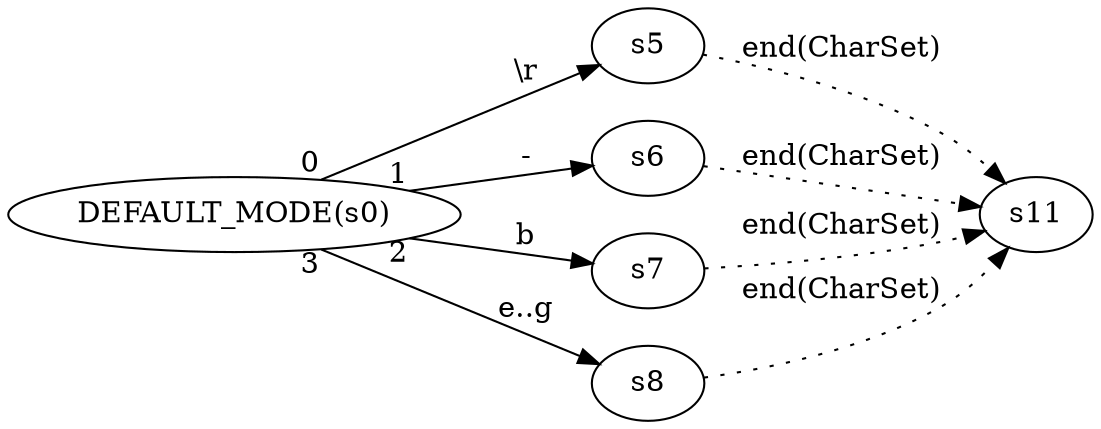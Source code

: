 digraph ATN {
  rankdir=LR;

  "DEFAULT_MODE(s0)" -> s5 [label="\\r" taillabel=0]
  s5 -> s11 [label="end(CharSet)" style=dotted]
  "DEFAULT_MODE(s0)" -> s6 [label="-" taillabel=1]
  s6 -> s11 [label="end(CharSet)" style=dotted]
  "DEFAULT_MODE(s0)" -> s7 [label=b taillabel=2]
  s7 -> s11 [label="end(CharSet)" style=dotted]
  "DEFAULT_MODE(s0)" -> s8 [label="e..g" taillabel=3]
  s8 -> s11 [label="end(CharSet)" style=dotted]
}